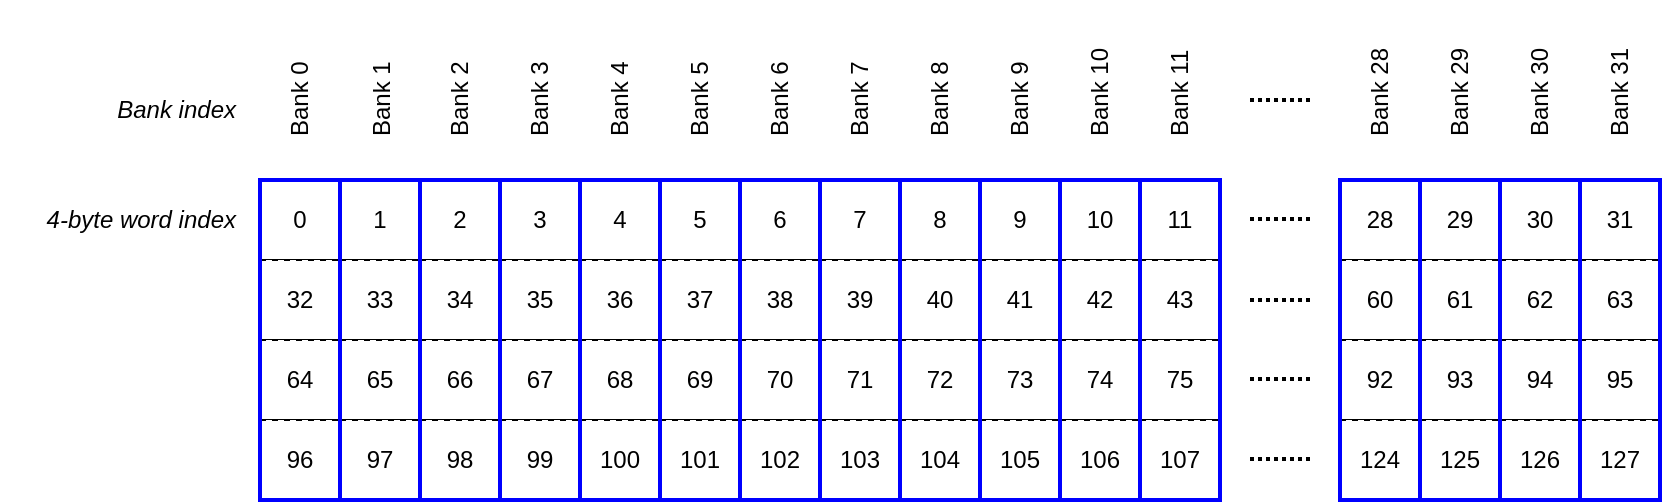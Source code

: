 <mxfile version="12.1.1" type="google" pages="1"><diagram id="gB0x30k-OIQiJlrJkXwd" name="Page-1"><mxGraphModel dx="1408" dy="780" grid="1" gridSize="10" guides="1" tooltips="1" connect="1" arrows="1" fold="1" page="1" pageScale="1" pageWidth="1100" pageHeight="850" math="0" shadow="0"><root><mxCell id="0"/><mxCell id="1" parent="0"/><mxCell id="66wBGLNt0KHSwIb5DeCR-7" value="0" style="whiteSpace=wrap;html=1;aspect=fixed;dashed=1;" parent="1" vertex="1"><mxGeometry x="200" y="120" width="40" height="40" as="geometry"/></mxCell><mxCell id="66wBGLNt0KHSwIb5DeCR-10" value="32" style="whiteSpace=wrap;html=1;aspect=fixed;dashed=1;" parent="1" vertex="1"><mxGeometry x="200" y="160" width="40" height="40" as="geometry"/></mxCell><mxCell id="66wBGLNt0KHSwIb5DeCR-11" value="64" style="whiteSpace=wrap;html=1;aspect=fixed;dashed=1;" parent="1" vertex="1"><mxGeometry x="200" y="200" width="40" height="40" as="geometry"/></mxCell><mxCell id="66wBGLNt0KHSwIb5DeCR-12" value="96" style="whiteSpace=wrap;html=1;aspect=fixed;dashed=1;" parent="1" vertex="1"><mxGeometry x="200" y="240" width="40" height="40" as="geometry"/></mxCell><mxCell id="66wBGLNt0KHSwIb5DeCR-13" value="1" style="whiteSpace=wrap;html=1;aspect=fixed;dashed=1;" parent="1" vertex="1"><mxGeometry x="240" y="120" width="40" height="40" as="geometry"/></mxCell><mxCell id="66wBGLNt0KHSwIb5DeCR-14" value="33" style="whiteSpace=wrap;html=1;aspect=fixed;dashed=1;" parent="1" vertex="1"><mxGeometry x="240" y="160" width="40" height="40" as="geometry"/></mxCell><mxCell id="66wBGLNt0KHSwIb5DeCR-15" value="65" style="whiteSpace=wrap;html=1;aspect=fixed;dashed=1;" parent="1" vertex="1"><mxGeometry x="240" y="200" width="40" height="40" as="geometry"/></mxCell><mxCell id="66wBGLNt0KHSwIb5DeCR-16" value="97" style="whiteSpace=wrap;html=1;aspect=fixed;dashed=1;" parent="1" vertex="1"><mxGeometry x="240" y="240" width="40" height="40" as="geometry"/></mxCell><mxCell id="66wBGLNt0KHSwIb5DeCR-17" value="2" style="whiteSpace=wrap;html=1;aspect=fixed;dashed=1;" parent="1" vertex="1"><mxGeometry x="280" y="120" width="40" height="40" as="geometry"/></mxCell><mxCell id="66wBGLNt0KHSwIb5DeCR-18" value="34" style="whiteSpace=wrap;html=1;aspect=fixed;dashed=1;" parent="1" vertex="1"><mxGeometry x="280" y="160" width="40" height="40" as="geometry"/></mxCell><mxCell id="66wBGLNt0KHSwIb5DeCR-19" value="66" style="whiteSpace=wrap;html=1;aspect=fixed;dashed=1;" parent="1" vertex="1"><mxGeometry x="280" y="200" width="40" height="40" as="geometry"/></mxCell><mxCell id="66wBGLNt0KHSwIb5DeCR-20" value="98" style="whiteSpace=wrap;html=1;aspect=fixed;dashed=1;" parent="1" vertex="1"><mxGeometry x="280" y="240" width="40" height="40" as="geometry"/></mxCell><mxCell id="66wBGLNt0KHSwIb5DeCR-21" value="3" style="whiteSpace=wrap;html=1;aspect=fixed;dashed=1;" parent="1" vertex="1"><mxGeometry x="320" y="120" width="40" height="40" as="geometry"/></mxCell><mxCell id="66wBGLNt0KHSwIb5DeCR-22" value="35" style="whiteSpace=wrap;html=1;aspect=fixed;dashed=1;" parent="1" vertex="1"><mxGeometry x="320" y="160" width="40" height="40" as="geometry"/></mxCell><mxCell id="66wBGLNt0KHSwIb5DeCR-23" value="67" style="whiteSpace=wrap;html=1;aspect=fixed;dashed=1;" parent="1" vertex="1"><mxGeometry x="320" y="200" width="40" height="40" as="geometry"/></mxCell><mxCell id="66wBGLNt0KHSwIb5DeCR-24" value="99" style="whiteSpace=wrap;html=1;aspect=fixed;dashed=1;" parent="1" vertex="1"><mxGeometry x="320" y="240" width="40" height="40" as="geometry"/></mxCell><mxCell id="66wBGLNt0KHSwIb5DeCR-25" value="4" style="whiteSpace=wrap;html=1;aspect=fixed;dashed=1;" parent="1" vertex="1"><mxGeometry x="360" y="120" width="40" height="40" as="geometry"/></mxCell><mxCell id="66wBGLNt0KHSwIb5DeCR-26" value="36" style="whiteSpace=wrap;html=1;aspect=fixed;dashed=1;" parent="1" vertex="1"><mxGeometry x="360" y="160" width="40" height="40" as="geometry"/></mxCell><mxCell id="66wBGLNt0KHSwIb5DeCR-27" value="68" style="whiteSpace=wrap;html=1;aspect=fixed;dashed=1;" parent="1" vertex="1"><mxGeometry x="360" y="200" width="40" height="40" as="geometry"/></mxCell><mxCell id="66wBGLNt0KHSwIb5DeCR-28" value="100" style="whiteSpace=wrap;html=1;aspect=fixed;dashed=1;" parent="1" vertex="1"><mxGeometry x="360" y="240" width="40" height="40" as="geometry"/></mxCell><mxCell id="66wBGLNt0KHSwIb5DeCR-29" value="5" style="whiteSpace=wrap;html=1;aspect=fixed;dashed=1;" parent="1" vertex="1"><mxGeometry x="400" y="120" width="40" height="40" as="geometry"/></mxCell><mxCell id="66wBGLNt0KHSwIb5DeCR-30" value="37" style="whiteSpace=wrap;html=1;aspect=fixed;dashed=1;" parent="1" vertex="1"><mxGeometry x="400" y="160" width="40" height="40" as="geometry"/></mxCell><mxCell id="66wBGLNt0KHSwIb5DeCR-31" value="69" style="whiteSpace=wrap;html=1;aspect=fixed;dashed=1;" parent="1" vertex="1"><mxGeometry x="400" y="200" width="40" height="40" as="geometry"/></mxCell><mxCell id="66wBGLNt0KHSwIb5DeCR-32" value="101" style="whiteSpace=wrap;html=1;aspect=fixed;dashed=1;" parent="1" vertex="1"><mxGeometry x="400" y="240" width="40" height="40" as="geometry"/></mxCell><mxCell id="66wBGLNt0KHSwIb5DeCR-33" value="6" style="whiteSpace=wrap;html=1;aspect=fixed;dashed=1;" parent="1" vertex="1"><mxGeometry x="440" y="120" width="40" height="40" as="geometry"/></mxCell><mxCell id="66wBGLNt0KHSwIb5DeCR-34" value="38" style="whiteSpace=wrap;html=1;aspect=fixed;dashed=1;" parent="1" vertex="1"><mxGeometry x="440" y="160" width="40" height="40" as="geometry"/></mxCell><mxCell id="66wBGLNt0KHSwIb5DeCR-35" value="70" style="whiteSpace=wrap;html=1;aspect=fixed;dashed=1;" parent="1" vertex="1"><mxGeometry x="440" y="200" width="40" height="40" as="geometry"/></mxCell><mxCell id="66wBGLNt0KHSwIb5DeCR-36" value="102" style="whiteSpace=wrap;html=1;aspect=fixed;dashed=1;" parent="1" vertex="1"><mxGeometry x="440" y="240" width="40" height="40" as="geometry"/></mxCell><mxCell id="66wBGLNt0KHSwIb5DeCR-37" value="7" style="whiteSpace=wrap;html=1;aspect=fixed;dashed=1;" parent="1" vertex="1"><mxGeometry x="480" y="120" width="40" height="40" as="geometry"/></mxCell><mxCell id="66wBGLNt0KHSwIb5DeCR-38" value="39" style="whiteSpace=wrap;html=1;aspect=fixed;dashed=1;" parent="1" vertex="1"><mxGeometry x="480" y="160" width="40" height="40" as="geometry"/></mxCell><mxCell id="66wBGLNt0KHSwIb5DeCR-39" value="71" style="whiteSpace=wrap;html=1;aspect=fixed;dashed=1;" parent="1" vertex="1"><mxGeometry x="480" y="200" width="40" height="40" as="geometry"/></mxCell><mxCell id="66wBGLNt0KHSwIb5DeCR-40" value="103" style="whiteSpace=wrap;html=1;aspect=fixed;dashed=1;" parent="1" vertex="1"><mxGeometry x="480" y="240" width="40" height="40" as="geometry"/></mxCell><mxCell id="66wBGLNt0KHSwIb5DeCR-41" value="8" style="whiteSpace=wrap;html=1;aspect=fixed;dashed=1;" parent="1" vertex="1"><mxGeometry x="520" y="120" width="40" height="40" as="geometry"/></mxCell><mxCell id="66wBGLNt0KHSwIb5DeCR-42" value="40" style="whiteSpace=wrap;html=1;aspect=fixed;dashed=1;" parent="1" vertex="1"><mxGeometry x="520" y="160" width="40" height="40" as="geometry"/></mxCell><mxCell id="66wBGLNt0KHSwIb5DeCR-43" value="72" style="whiteSpace=wrap;html=1;aspect=fixed;dashed=1;" parent="1" vertex="1"><mxGeometry x="520" y="200" width="40" height="40" as="geometry"/></mxCell><mxCell id="66wBGLNt0KHSwIb5DeCR-44" value="104" style="whiteSpace=wrap;html=1;aspect=fixed;dashed=1;" parent="1" vertex="1"><mxGeometry x="520" y="240" width="40" height="40" as="geometry"/></mxCell><mxCell id="66wBGLNt0KHSwIb5DeCR-45" value="9" style="whiteSpace=wrap;html=1;aspect=fixed;dashed=1;" parent="1" vertex="1"><mxGeometry x="560" y="120" width="40" height="40" as="geometry"/></mxCell><mxCell id="66wBGLNt0KHSwIb5DeCR-46" value="41" style="whiteSpace=wrap;html=1;aspect=fixed;dashed=1;" parent="1" vertex="1"><mxGeometry x="560" y="160" width="40" height="40" as="geometry"/></mxCell><mxCell id="66wBGLNt0KHSwIb5DeCR-47" value="73" style="whiteSpace=wrap;html=1;aspect=fixed;dashed=1;" parent="1" vertex="1"><mxGeometry x="560" y="200" width="40" height="40" as="geometry"/></mxCell><mxCell id="66wBGLNt0KHSwIb5DeCR-48" value="105" style="whiteSpace=wrap;html=1;aspect=fixed;dashed=1;" parent="1" vertex="1"><mxGeometry x="560" y="240" width="40" height="40" as="geometry"/></mxCell><mxCell id="66wBGLNt0KHSwIb5DeCR-49" value="10" style="whiteSpace=wrap;html=1;aspect=fixed;dashed=1;" parent="1" vertex="1"><mxGeometry x="600" y="120" width="40" height="40" as="geometry"/></mxCell><mxCell id="66wBGLNt0KHSwIb5DeCR-50" value="42" style="whiteSpace=wrap;html=1;aspect=fixed;dashed=1;" parent="1" vertex="1"><mxGeometry x="600" y="160" width="40" height="40" as="geometry"/></mxCell><mxCell id="66wBGLNt0KHSwIb5DeCR-51" value="74" style="whiteSpace=wrap;html=1;aspect=fixed;dashed=1;" parent="1" vertex="1"><mxGeometry x="600" y="200" width="40" height="40" as="geometry"/></mxCell><mxCell id="66wBGLNt0KHSwIb5DeCR-52" value="106" style="whiteSpace=wrap;html=1;aspect=fixed;dashed=1;" parent="1" vertex="1"><mxGeometry x="600" y="240" width="40" height="40" as="geometry"/></mxCell><mxCell id="66wBGLNt0KHSwIb5DeCR-53" value="11" style="whiteSpace=wrap;html=1;aspect=fixed;dashed=1;" parent="1" vertex="1"><mxGeometry x="640" y="120" width="40" height="40" as="geometry"/></mxCell><mxCell id="66wBGLNt0KHSwIb5DeCR-54" value="43" style="whiteSpace=wrap;html=1;aspect=fixed;dashed=1;" parent="1" vertex="1"><mxGeometry x="640" y="160" width="40" height="40" as="geometry"/></mxCell><mxCell id="66wBGLNt0KHSwIb5DeCR-55" value="75" style="whiteSpace=wrap;html=1;aspect=fixed;dashed=1;" parent="1" vertex="1"><mxGeometry x="640" y="200" width="40" height="40" as="geometry"/></mxCell><mxCell id="66wBGLNt0KHSwIb5DeCR-56" value="107" style="whiteSpace=wrap;html=1;aspect=fixed;dashed=1;" parent="1" vertex="1"><mxGeometry x="640" y="240" width="40" height="40" as="geometry"/></mxCell><mxCell id="66wBGLNt0KHSwIb5DeCR-57" value="28" style="whiteSpace=wrap;html=1;aspect=fixed;dashed=1;" parent="1" vertex="1"><mxGeometry x="740" y="120" width="40" height="40" as="geometry"/></mxCell><mxCell id="66wBGLNt0KHSwIb5DeCR-58" value="60" style="whiteSpace=wrap;html=1;aspect=fixed;dashed=1;" parent="1" vertex="1"><mxGeometry x="740" y="160" width="40" height="40" as="geometry"/></mxCell><mxCell id="66wBGLNt0KHSwIb5DeCR-59" value="92" style="whiteSpace=wrap;html=1;aspect=fixed;dashed=1;" parent="1" vertex="1"><mxGeometry x="740" y="200" width="40" height="40" as="geometry"/></mxCell><mxCell id="66wBGLNt0KHSwIb5DeCR-60" value="124" style="whiteSpace=wrap;html=1;aspect=fixed;dashed=1;" parent="1" vertex="1"><mxGeometry x="740" y="240" width="40" height="40" as="geometry"/></mxCell><mxCell id="66wBGLNt0KHSwIb5DeCR-61" value="29" style="whiteSpace=wrap;html=1;aspect=fixed;dashed=1;" parent="1" vertex="1"><mxGeometry x="780" y="120" width="40" height="40" as="geometry"/></mxCell><mxCell id="66wBGLNt0KHSwIb5DeCR-62" value="61" style="whiteSpace=wrap;html=1;aspect=fixed;dashed=1;" parent="1" vertex="1"><mxGeometry x="780" y="160" width="40" height="40" as="geometry"/></mxCell><mxCell id="66wBGLNt0KHSwIb5DeCR-63" value="93" style="whiteSpace=wrap;html=1;aspect=fixed;dashed=1;" parent="1" vertex="1"><mxGeometry x="780" y="200" width="40" height="40" as="geometry"/></mxCell><mxCell id="66wBGLNt0KHSwIb5DeCR-64" value="125" style="whiteSpace=wrap;html=1;aspect=fixed;dashed=1;" parent="1" vertex="1"><mxGeometry x="780" y="240" width="40" height="40" as="geometry"/></mxCell><mxCell id="66wBGLNt0KHSwIb5DeCR-65" value="30" style="whiteSpace=wrap;html=1;aspect=fixed;dashed=1;" parent="1" vertex="1"><mxGeometry x="820" y="120" width="40" height="40" as="geometry"/></mxCell><mxCell id="66wBGLNt0KHSwIb5DeCR-66" value="62" style="whiteSpace=wrap;html=1;aspect=fixed;dashed=1;" parent="1" vertex="1"><mxGeometry x="820" y="160" width="40" height="40" as="geometry"/></mxCell><mxCell id="66wBGLNt0KHSwIb5DeCR-67" value="94" style="whiteSpace=wrap;html=1;aspect=fixed;dashed=1;" parent="1" vertex="1"><mxGeometry x="820" y="200" width="40" height="40" as="geometry"/></mxCell><mxCell id="66wBGLNt0KHSwIb5DeCR-68" value="126" style="whiteSpace=wrap;html=1;aspect=fixed;dashed=1;" parent="1" vertex="1"><mxGeometry x="820" y="240" width="40" height="40" as="geometry"/></mxCell><mxCell id="66wBGLNt0KHSwIb5DeCR-69" value="31" style="whiteSpace=wrap;html=1;aspect=fixed;dashed=1;" parent="1" vertex="1"><mxGeometry x="860" y="120" width="40" height="40" as="geometry"/></mxCell><mxCell id="66wBGLNt0KHSwIb5DeCR-70" value="63" style="whiteSpace=wrap;html=1;aspect=fixed;dashed=1;" parent="1" vertex="1"><mxGeometry x="860" y="160" width="40" height="40" as="geometry"/></mxCell><mxCell id="66wBGLNt0KHSwIb5DeCR-71" value="95" style="whiteSpace=wrap;html=1;aspect=fixed;dashed=1;" parent="1" vertex="1"><mxGeometry x="860" y="200" width="40" height="40" as="geometry"/></mxCell><mxCell id="66wBGLNt0KHSwIb5DeCR-72" value="127" style="whiteSpace=wrap;html=1;aspect=fixed;dashed=1;" parent="1" vertex="1"><mxGeometry x="860" y="240" width="40" height="40" as="geometry"/></mxCell><mxCell id="66wBGLNt0KHSwIb5DeCR-74" value="" style="endArrow=none;dashed=1;html=1;strokeWidth=2;dashPattern=1 1;" parent="1" edge="1"><mxGeometry width="50" height="50" relative="1" as="geometry"><mxPoint x="695" y="180" as="sourcePoint"/><mxPoint x="725" y="180.0" as="targetPoint"/></mxGeometry></mxCell><mxCell id="66wBGLNt0KHSwIb5DeCR-77" value="" style="endArrow=none;dashed=1;html=1;strokeWidth=2;dashPattern=1 1;" parent="1" edge="1"><mxGeometry width="50" height="50" relative="1" as="geometry"><mxPoint x="695" y="139.5" as="sourcePoint"/><mxPoint x="725" y="139.5" as="targetPoint"/></mxGeometry></mxCell><mxCell id="66wBGLNt0KHSwIb5DeCR-78" value="" style="endArrow=none;dashed=1;html=1;strokeWidth=2;dashPattern=1 1;" parent="1" edge="1"><mxGeometry width="50" height="50" relative="1" as="geometry"><mxPoint x="695" y="219.5" as="sourcePoint"/><mxPoint x="725" y="219.5" as="targetPoint"/></mxGeometry></mxCell><mxCell id="66wBGLNt0KHSwIb5DeCR-79" value="" style="endArrow=none;dashed=1;html=1;strokeWidth=2;dashPattern=1 1;" parent="1" edge="1"><mxGeometry width="50" height="50" relative="1" as="geometry"><mxPoint x="695" y="259.5" as="sourcePoint"/><mxPoint x="725" y="259.5" as="targetPoint"/></mxGeometry></mxCell><mxCell id="66wBGLNt0KHSwIb5DeCR-80" value="" style="endArrow=none;dashed=1;html=1;strokeWidth=2;dashPattern=1 1;" parent="1" edge="1"><mxGeometry width="50" height="50" relative="1" as="geometry"><mxPoint x="695" y="80.0" as="sourcePoint"/><mxPoint x="725" y="80.0" as="targetPoint"/></mxGeometry></mxCell><mxCell id="66wBGLNt0KHSwIb5DeCR-82" value="4-byte word index" style="text;html=1;strokeColor=none;fillColor=none;align=right;verticalAlign=middle;whiteSpace=wrap;rounded=0;dashed=1;fontStyle=2" parent="1" vertex="1"><mxGeometry x="70" y="130" width="120" height="20" as="geometry"/></mxCell><mxCell id="66wBGLNt0KHSwIb5DeCR-83" value="Bank index" style="text;html=1;strokeColor=none;fillColor=none;align=right;verticalAlign=middle;whiteSpace=wrap;rounded=0;dashed=1;fontStyle=2" parent="1" vertex="1"><mxGeometry x="70" y="75" width="120" height="20" as="geometry"/></mxCell><mxCell id="66wBGLNt0KHSwIb5DeCR-84" value="&lt;div&gt;Bank 0&lt;/div&gt;" style="text;html=1;strokeColor=none;fillColor=none;align=left;verticalAlign=middle;whiteSpace=wrap;rounded=0;dashed=1;fontStyle=0;rotation=-90;" parent="1" vertex="1"><mxGeometry x="185" y="55" width="70" height="20" as="geometry"/></mxCell><mxCell id="66wBGLNt0KHSwIb5DeCR-85" value="&lt;div&gt;Bank 1&lt;br&gt;&lt;/div&gt;" style="text;html=1;strokeColor=none;fillColor=none;align=left;verticalAlign=middle;whiteSpace=wrap;rounded=0;dashed=1;fontStyle=0;rotation=-90;" parent="1" vertex="1"><mxGeometry x="226" y="55" width="70" height="20" as="geometry"/></mxCell><mxCell id="66wBGLNt0KHSwIb5DeCR-86" value="&lt;div&gt;Bank 2&lt;/div&gt;" style="text;html=1;strokeColor=none;fillColor=none;align=left;verticalAlign=middle;whiteSpace=wrap;rounded=0;dashed=1;fontStyle=0;rotation=-90;" parent="1" vertex="1"><mxGeometry x="265" y="55" width="70" height="20" as="geometry"/></mxCell><mxCell id="66wBGLNt0KHSwIb5DeCR-87" value="&lt;div&gt;Bank 3&lt;br&gt;&lt;/div&gt;" style="text;html=1;strokeColor=none;fillColor=none;align=left;verticalAlign=middle;whiteSpace=wrap;rounded=0;dashed=1;fontStyle=0;rotation=-90;" parent="1" vertex="1"><mxGeometry x="305" y="55" width="70" height="20" as="geometry"/></mxCell><mxCell id="66wBGLNt0KHSwIb5DeCR-88" value="&lt;div&gt;Bank 4&lt;br&gt;&lt;/div&gt;" style="text;html=1;strokeColor=none;fillColor=none;align=left;verticalAlign=middle;whiteSpace=wrap;rounded=0;dashed=1;fontStyle=0;rotation=-90;" parent="1" vertex="1"><mxGeometry x="345" y="55" width="70" height="20" as="geometry"/></mxCell><mxCell id="66wBGLNt0KHSwIb5DeCR-89" value="&lt;div&gt;Bank 5&lt;br&gt;&lt;/div&gt;" style="text;html=1;strokeColor=none;fillColor=none;align=left;verticalAlign=middle;whiteSpace=wrap;rounded=0;dashed=1;fontStyle=0;rotation=-90;" parent="1" vertex="1"><mxGeometry x="385" y="55" width="70" height="20" as="geometry"/></mxCell><mxCell id="66wBGLNt0KHSwIb5DeCR-90" value="&lt;div&gt;Bank 6&lt;br&gt;&lt;/div&gt;" style="text;html=1;strokeColor=none;fillColor=none;align=left;verticalAlign=middle;whiteSpace=wrap;rounded=0;dashed=1;fontStyle=0;rotation=-90;" parent="1" vertex="1"><mxGeometry x="425" y="55" width="70" height="20" as="geometry"/></mxCell><mxCell id="66wBGLNt0KHSwIb5DeCR-91" value="&lt;div&gt;Bank 7&lt;br&gt;&lt;/div&gt;" style="text;html=1;strokeColor=none;fillColor=none;align=left;verticalAlign=middle;whiteSpace=wrap;rounded=0;dashed=1;fontStyle=0;rotation=-90;" parent="1" vertex="1"><mxGeometry x="465" y="55" width="70" height="20" as="geometry"/></mxCell><mxCell id="66wBGLNt0KHSwIb5DeCR-92" value="&lt;div&gt;Bank 8&lt;br&gt;&lt;/div&gt;" style="text;html=1;strokeColor=none;fillColor=none;align=left;verticalAlign=middle;whiteSpace=wrap;rounded=0;dashed=1;fontStyle=0;rotation=-90;" parent="1" vertex="1"><mxGeometry x="505" y="55" width="70" height="20" as="geometry"/></mxCell><mxCell id="66wBGLNt0KHSwIb5DeCR-93" value="&lt;div&gt;Bank 9&lt;br&gt;&lt;/div&gt;" style="text;html=1;strokeColor=none;fillColor=none;align=left;verticalAlign=middle;whiteSpace=wrap;rounded=0;dashed=1;fontStyle=0;rotation=-90;" parent="1" vertex="1"><mxGeometry x="545" y="55" width="70" height="20" as="geometry"/></mxCell><mxCell id="66wBGLNt0KHSwIb5DeCR-94" value="&lt;div&gt;Bank 10&lt;/div&gt;" style="text;html=1;strokeColor=none;fillColor=none;align=left;verticalAlign=middle;whiteSpace=wrap;rounded=0;dashed=1;fontStyle=0;rotation=-90;" parent="1" vertex="1"><mxGeometry x="585" y="55" width="70" height="20" as="geometry"/></mxCell><mxCell id="66wBGLNt0KHSwIb5DeCR-95" value="&lt;div&gt;Bank 11&lt;/div&gt;" style="text;html=1;strokeColor=none;fillColor=none;align=left;verticalAlign=middle;whiteSpace=wrap;rounded=0;dashed=1;fontStyle=0;rotation=-90;" parent="1" vertex="1"><mxGeometry x="625" y="55" width="70" height="20" as="geometry"/></mxCell><mxCell id="66wBGLNt0KHSwIb5DeCR-96" value="&lt;div&gt;Bank 28&lt;br&gt;&lt;/div&gt;" style="text;html=1;strokeColor=none;fillColor=none;align=left;verticalAlign=middle;whiteSpace=wrap;rounded=0;dashed=1;fontStyle=0;rotation=-90;" parent="1" vertex="1"><mxGeometry x="725" y="55" width="70" height="20" as="geometry"/></mxCell><mxCell id="66wBGLNt0KHSwIb5DeCR-97" value="&lt;div&gt;Bank 29&lt;br&gt;&lt;/div&gt;" style="text;html=1;strokeColor=none;fillColor=none;align=left;verticalAlign=middle;whiteSpace=wrap;rounded=0;dashed=1;fontStyle=0;rotation=-90;" parent="1" vertex="1"><mxGeometry x="765" y="55" width="70" height="20" as="geometry"/></mxCell><mxCell id="66wBGLNt0KHSwIb5DeCR-98" value="&lt;div&gt;Bank 30&lt;br&gt;&lt;/div&gt;" style="text;html=1;strokeColor=none;fillColor=none;align=left;verticalAlign=middle;whiteSpace=wrap;rounded=0;dashed=1;fontStyle=0;rotation=-90;" parent="1" vertex="1"><mxGeometry x="805" y="55" width="70" height="20" as="geometry"/></mxCell><mxCell id="66wBGLNt0KHSwIb5DeCR-99" value="&lt;div&gt;Bank 31&lt;/div&gt;" style="text;html=1;strokeColor=none;fillColor=none;align=left;verticalAlign=middle;whiteSpace=wrap;rounded=0;dashed=1;fontStyle=0;rotation=-90;" parent="1" vertex="1"><mxGeometry x="845" y="55" width="70" height="20" as="geometry"/></mxCell><mxCell id="66wBGLNt0KHSwIb5DeCR-101" value="" style="rounded=0;whiteSpace=wrap;html=1;fillColor=none;align=left;strokeColor=#0000FF;strokeWidth=2;" parent="1" vertex="1"><mxGeometry x="200" y="120" width="40" height="160" as="geometry"/></mxCell><mxCell id="66wBGLNt0KHSwIb5DeCR-108" value="" style="rounded=0;whiteSpace=wrap;html=1;fillColor=none;align=left;strokeColor=#0000FF;strokeWidth=2;" parent="1" vertex="1"><mxGeometry x="240" y="120" width="40" height="160" as="geometry"/></mxCell><mxCell id="66wBGLNt0KHSwIb5DeCR-123" value="" style="rounded=0;whiteSpace=wrap;html=1;fillColor=none;align=left;strokeColor=#0000FF;strokeWidth=2;" parent="1" vertex="1"><mxGeometry x="320" y="120" width="40" height="160" as="geometry"/></mxCell><mxCell id="66wBGLNt0KHSwIb5DeCR-124" value="" style="rounded=0;whiteSpace=wrap;html=1;fillColor=none;align=left;strokeColor=#0000FF;strokeWidth=2;" parent="1" vertex="1"><mxGeometry x="280" y="120" width="40" height="160" as="geometry"/></mxCell><mxCell id="66wBGLNt0KHSwIb5DeCR-125" value="" style="rounded=0;whiteSpace=wrap;html=1;fillColor=none;align=left;strokeColor=#0000FF;strokeWidth=2;" parent="1" vertex="1"><mxGeometry x="480" y="120" width="40" height="160" as="geometry"/></mxCell><mxCell id="66wBGLNt0KHSwIb5DeCR-126" value="" style="rounded=0;whiteSpace=wrap;html=1;fillColor=none;align=left;strokeColor=#0000FF;strokeWidth=2;" parent="1" vertex="1"><mxGeometry x="440" y="120" width="40" height="160" as="geometry"/></mxCell><mxCell id="66wBGLNt0KHSwIb5DeCR-127" value="" style="rounded=0;whiteSpace=wrap;html=1;fillColor=none;align=left;strokeColor=#0000FF;strokeWidth=2;" parent="1" vertex="1"><mxGeometry x="400" y="120" width="40" height="160" as="geometry"/></mxCell><mxCell id="66wBGLNt0KHSwIb5DeCR-128" value="" style="rounded=0;whiteSpace=wrap;html=1;fillColor=none;align=left;strokeColor=#0000FF;strokeWidth=2;" parent="1" vertex="1"><mxGeometry x="360" y="120" width="40" height="160" as="geometry"/></mxCell><mxCell id="66wBGLNt0KHSwIb5DeCR-129" value="" style="rounded=0;whiteSpace=wrap;html=1;fillColor=none;align=left;strokeColor=#0000FF;strokeWidth=2;" parent="1" vertex="1"><mxGeometry x="640" y="120" width="40" height="160" as="geometry"/></mxCell><mxCell id="66wBGLNt0KHSwIb5DeCR-130" value="" style="rounded=0;whiteSpace=wrap;html=1;fillColor=none;align=left;strokeColor=#0000FF;strokeWidth=2;" parent="1" vertex="1"><mxGeometry x="600" y="120" width="40" height="160" as="geometry"/></mxCell><mxCell id="66wBGLNt0KHSwIb5DeCR-131" value="" style="rounded=0;whiteSpace=wrap;html=1;fillColor=none;align=left;strokeColor=#0000FF;strokeWidth=2;" parent="1" vertex="1"><mxGeometry x="560" y="120" width="40" height="160" as="geometry"/></mxCell><mxCell id="66wBGLNt0KHSwIb5DeCR-132" value="" style="rounded=0;whiteSpace=wrap;html=1;fillColor=none;align=left;strokeColor=#0000FF;strokeWidth=2;" parent="1" vertex="1"><mxGeometry x="520" y="120" width="40" height="160" as="geometry"/></mxCell><mxCell id="66wBGLNt0KHSwIb5DeCR-133" value="" style="rounded=0;whiteSpace=wrap;html=1;fillColor=none;align=left;strokeColor=#0000FF;strokeWidth=2;" parent="1" vertex="1"><mxGeometry x="860" y="120" width="40" height="160" as="geometry"/></mxCell><mxCell id="66wBGLNt0KHSwIb5DeCR-134" value="" style="rounded=0;whiteSpace=wrap;html=1;fillColor=none;align=left;strokeColor=#0000FF;strokeWidth=2;" parent="1" vertex="1"><mxGeometry x="820" y="120" width="40" height="160" as="geometry"/></mxCell><mxCell id="66wBGLNt0KHSwIb5DeCR-135" value="" style="rounded=0;whiteSpace=wrap;html=1;fillColor=none;align=left;strokeColor=#0000FF;strokeWidth=2;" parent="1" vertex="1"><mxGeometry x="780" y="120" width="40" height="160" as="geometry"/></mxCell><mxCell id="66wBGLNt0KHSwIb5DeCR-136" value="" style="rounded=0;whiteSpace=wrap;html=1;fillColor=none;align=left;strokeColor=#0000FF;strokeWidth=2;" parent="1" vertex="1"><mxGeometry x="740" y="120" width="40" height="160" as="geometry"/></mxCell></root></mxGraphModel></diagram></mxfile>